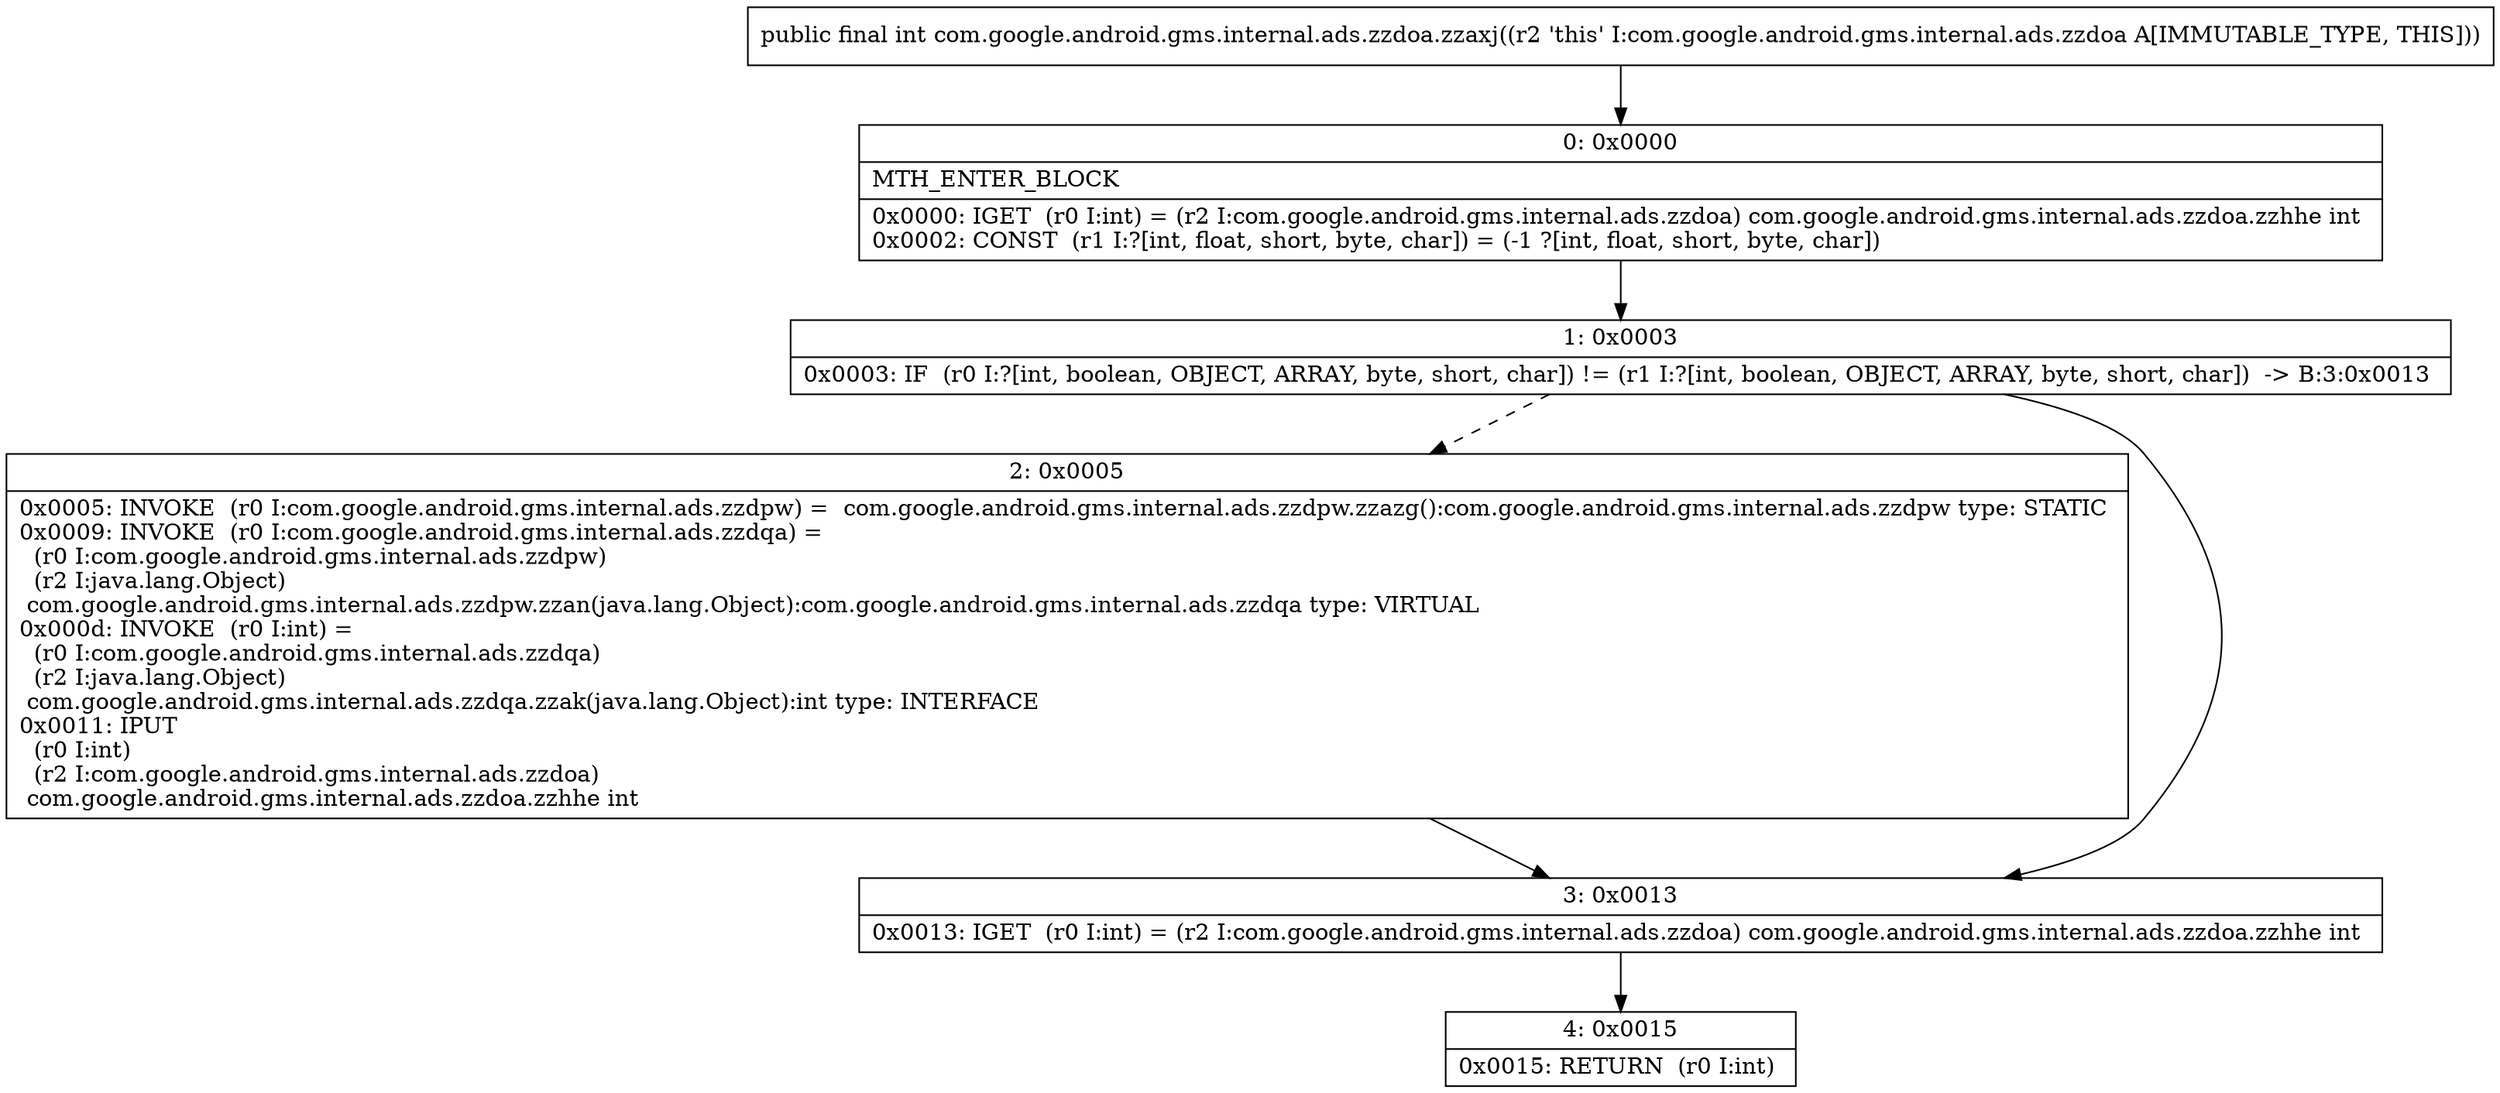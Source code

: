 digraph "CFG forcom.google.android.gms.internal.ads.zzdoa.zzaxj()I" {
Node_0 [shape=record,label="{0\:\ 0x0000|MTH_ENTER_BLOCK\l|0x0000: IGET  (r0 I:int) = (r2 I:com.google.android.gms.internal.ads.zzdoa) com.google.android.gms.internal.ads.zzdoa.zzhhe int \l0x0002: CONST  (r1 I:?[int, float, short, byte, char]) = (\-1 ?[int, float, short, byte, char]) \l}"];
Node_1 [shape=record,label="{1\:\ 0x0003|0x0003: IF  (r0 I:?[int, boolean, OBJECT, ARRAY, byte, short, char]) != (r1 I:?[int, boolean, OBJECT, ARRAY, byte, short, char])  \-\> B:3:0x0013 \l}"];
Node_2 [shape=record,label="{2\:\ 0x0005|0x0005: INVOKE  (r0 I:com.google.android.gms.internal.ads.zzdpw) =  com.google.android.gms.internal.ads.zzdpw.zzazg():com.google.android.gms.internal.ads.zzdpw type: STATIC \l0x0009: INVOKE  (r0 I:com.google.android.gms.internal.ads.zzdqa) = \l  (r0 I:com.google.android.gms.internal.ads.zzdpw)\l  (r2 I:java.lang.Object)\l com.google.android.gms.internal.ads.zzdpw.zzan(java.lang.Object):com.google.android.gms.internal.ads.zzdqa type: VIRTUAL \l0x000d: INVOKE  (r0 I:int) = \l  (r0 I:com.google.android.gms.internal.ads.zzdqa)\l  (r2 I:java.lang.Object)\l com.google.android.gms.internal.ads.zzdqa.zzak(java.lang.Object):int type: INTERFACE \l0x0011: IPUT  \l  (r0 I:int)\l  (r2 I:com.google.android.gms.internal.ads.zzdoa)\l com.google.android.gms.internal.ads.zzdoa.zzhhe int \l}"];
Node_3 [shape=record,label="{3\:\ 0x0013|0x0013: IGET  (r0 I:int) = (r2 I:com.google.android.gms.internal.ads.zzdoa) com.google.android.gms.internal.ads.zzdoa.zzhhe int \l}"];
Node_4 [shape=record,label="{4\:\ 0x0015|0x0015: RETURN  (r0 I:int) \l}"];
MethodNode[shape=record,label="{public final int com.google.android.gms.internal.ads.zzdoa.zzaxj((r2 'this' I:com.google.android.gms.internal.ads.zzdoa A[IMMUTABLE_TYPE, THIS])) }"];
MethodNode -> Node_0;
Node_0 -> Node_1;
Node_1 -> Node_2[style=dashed];
Node_1 -> Node_3;
Node_2 -> Node_3;
Node_3 -> Node_4;
}

